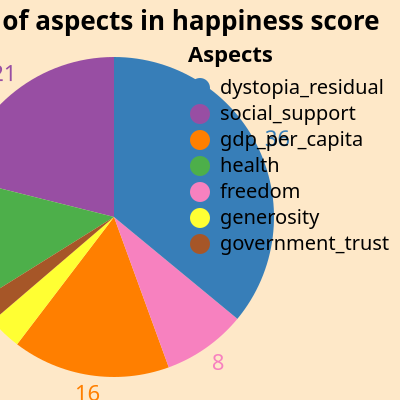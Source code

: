{
  "$schema": "https://vega.github.io/schema/vega-lite/v4.json",
  "description": "A simple pie chart with embedded data.",
  "title": "Percentage of aspects in happiness score",
  "width": "container",
  "height": "container",
  "data": {
    "values": [
      {"category": "gdp_per_capita", "value": 121.95},
      {"category": "social_support", "value": 161.53},
      {"category": "health", "value": 98.06},
      {"category": "freedom", "value": 64.76},
      {"category": "generosity", "value": 25.84},
      {"category": "government_trust", "value": 18.22},
      {"category": "dystopia_residual", "value": 275.63}
    ]
  },
  "transform": [
    {
      "window": [{"op": "sum", "field": "value", "as": "TotalValue"}],
      "frame": [null, null]
    },
    {"calculate": "datum.value/datum.TotalValue * 100", "as": "PercentOfTotal"}
  ],
  "encoding": {
    "theta": {"field": "value", "type": "quantitative", "stack": true},
    "color": {
      "field": "category",
      "type": "nominal",
      "scale": {
        "domain": [
          "dystopia_residual",
          "social_support",
          "gdp_per_capita",
          "health",
          "freedom",
          "generosity",
          "government_trust"
        ],
        "range": [
          "#377eb8",
          "#984ea3",
          "#ff7f00",
          "#4daf4a",
          "#f781bf",
          "#ffff33",
          "#a65628"
        ]
      },
      "legend": {"title": "Aspects"}
    },
    "opacity": {"value": 1}
  },
  "layer": [
    {"mark": {"type": "arc", "outerRadius": 80}},
    {
      "mark": {"type": "text", "radius": 90},
      "encoding": {
        "text": {
          "field": "PercentOfTotal",
          "type": "quantitative",
          "format": ".0f"
        }
      }
    }
  ],
  "view": {"stroke": null},
  "config": {"background": "#fee8c8"}
}
